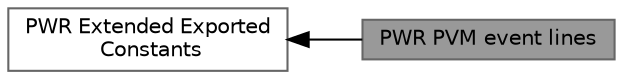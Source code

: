 digraph "PWR PVM event lines"
{
 // LATEX_PDF_SIZE
  bgcolor="transparent";
  edge [fontname=Helvetica,fontsize=10,labelfontname=Helvetica,labelfontsize=10];
  node [fontname=Helvetica,fontsize=10,shape=box,height=0.2,width=0.4];
  rankdir=LR;
  Node2 [label="PWR Extended Exported\l Constants",height=0.2,width=0.4,color="grey40", fillcolor="white", style="filled",URL="$group___p_w_r_ex___exported___constants.html",tooltip=" "];
  Node1 [label="PWR PVM event lines",height=0.2,width=0.4,color="gray40", fillcolor="grey60", style="filled", fontcolor="black",tooltip=" "];
  Node2->Node1 [shape=plaintext, dir="back", style="solid"];
}

